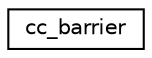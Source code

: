 digraph "Graphical Class Hierarchy"
{
 // LATEX_PDF_SIZE
  edge [fontname="Helvetica",fontsize="10",labelfontname="Helvetica",labelfontsize="10"];
  node [fontname="Helvetica",fontsize="10",shape=record];
  rankdir="LR";
  Node0 [label="cc_barrier",height=0.2,width=0.4,color="black", fillcolor="white", style="filled",URL="$structcc__barrier.html",tooltip="The structure for the thread barrier."];
}
